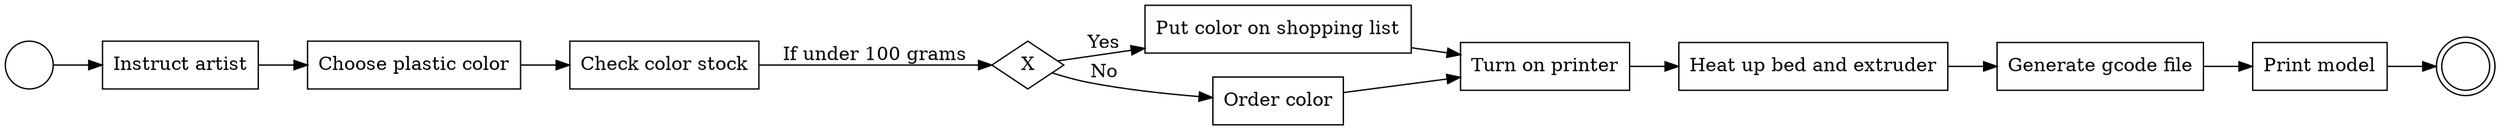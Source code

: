 digraph {
  rankdir=LR;
  "start_1"[shape=circle label=""];
  "Instruct artist"[shape=rectangle];
  "Choose plastic color"[shape=rectangle];
  "Check color stock"[shape=rectangle];
  "seg_1"[shape=diamond label="X"];
  "Put color on shopping list"[shape=rectangle];
  "Order color"[shape=rectangle];
  "Turn on printer"[shape=rectangle];
  "Heat up bed and extruder"[shape=rectangle];
  "Generate gcode file"[shape=rectangle];
  "Print model"[shape=rectangle];
  "end_1"[shape=doublecircle label=""];
  
  "start_1" -> "Instruct artist";
  "Instruct artist" -> "Choose plastic color";
  "Choose plastic color" -> "Check color stock";
  "Check color stock" -> "seg_1"[label="If under 100 grams"];
  "seg_1" -> "Put color on shopping list"[label="Yes"];
  "seg_1" -> "Order color"[label="No"];
  "Put color on shopping list" -> "Turn on printer";
  "Order color" -> "Turn on printer";
  "Turn on printer" -> "Heat up bed and extruder";
  "Heat up bed and extruder" -> "Generate gcode file";
  "Generate gcode file" -> "Print model";
  "Print model" -> "end_1";
}